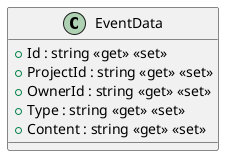 @startuml
class EventData {
    + Id : string <<get>> <<set>>
    + ProjectId : string <<get>> <<set>>
    + OwnerId : string <<get>> <<set>>
    + Type : string <<get>> <<set>>
    + Content : string <<get>> <<set>>
}
@enduml
